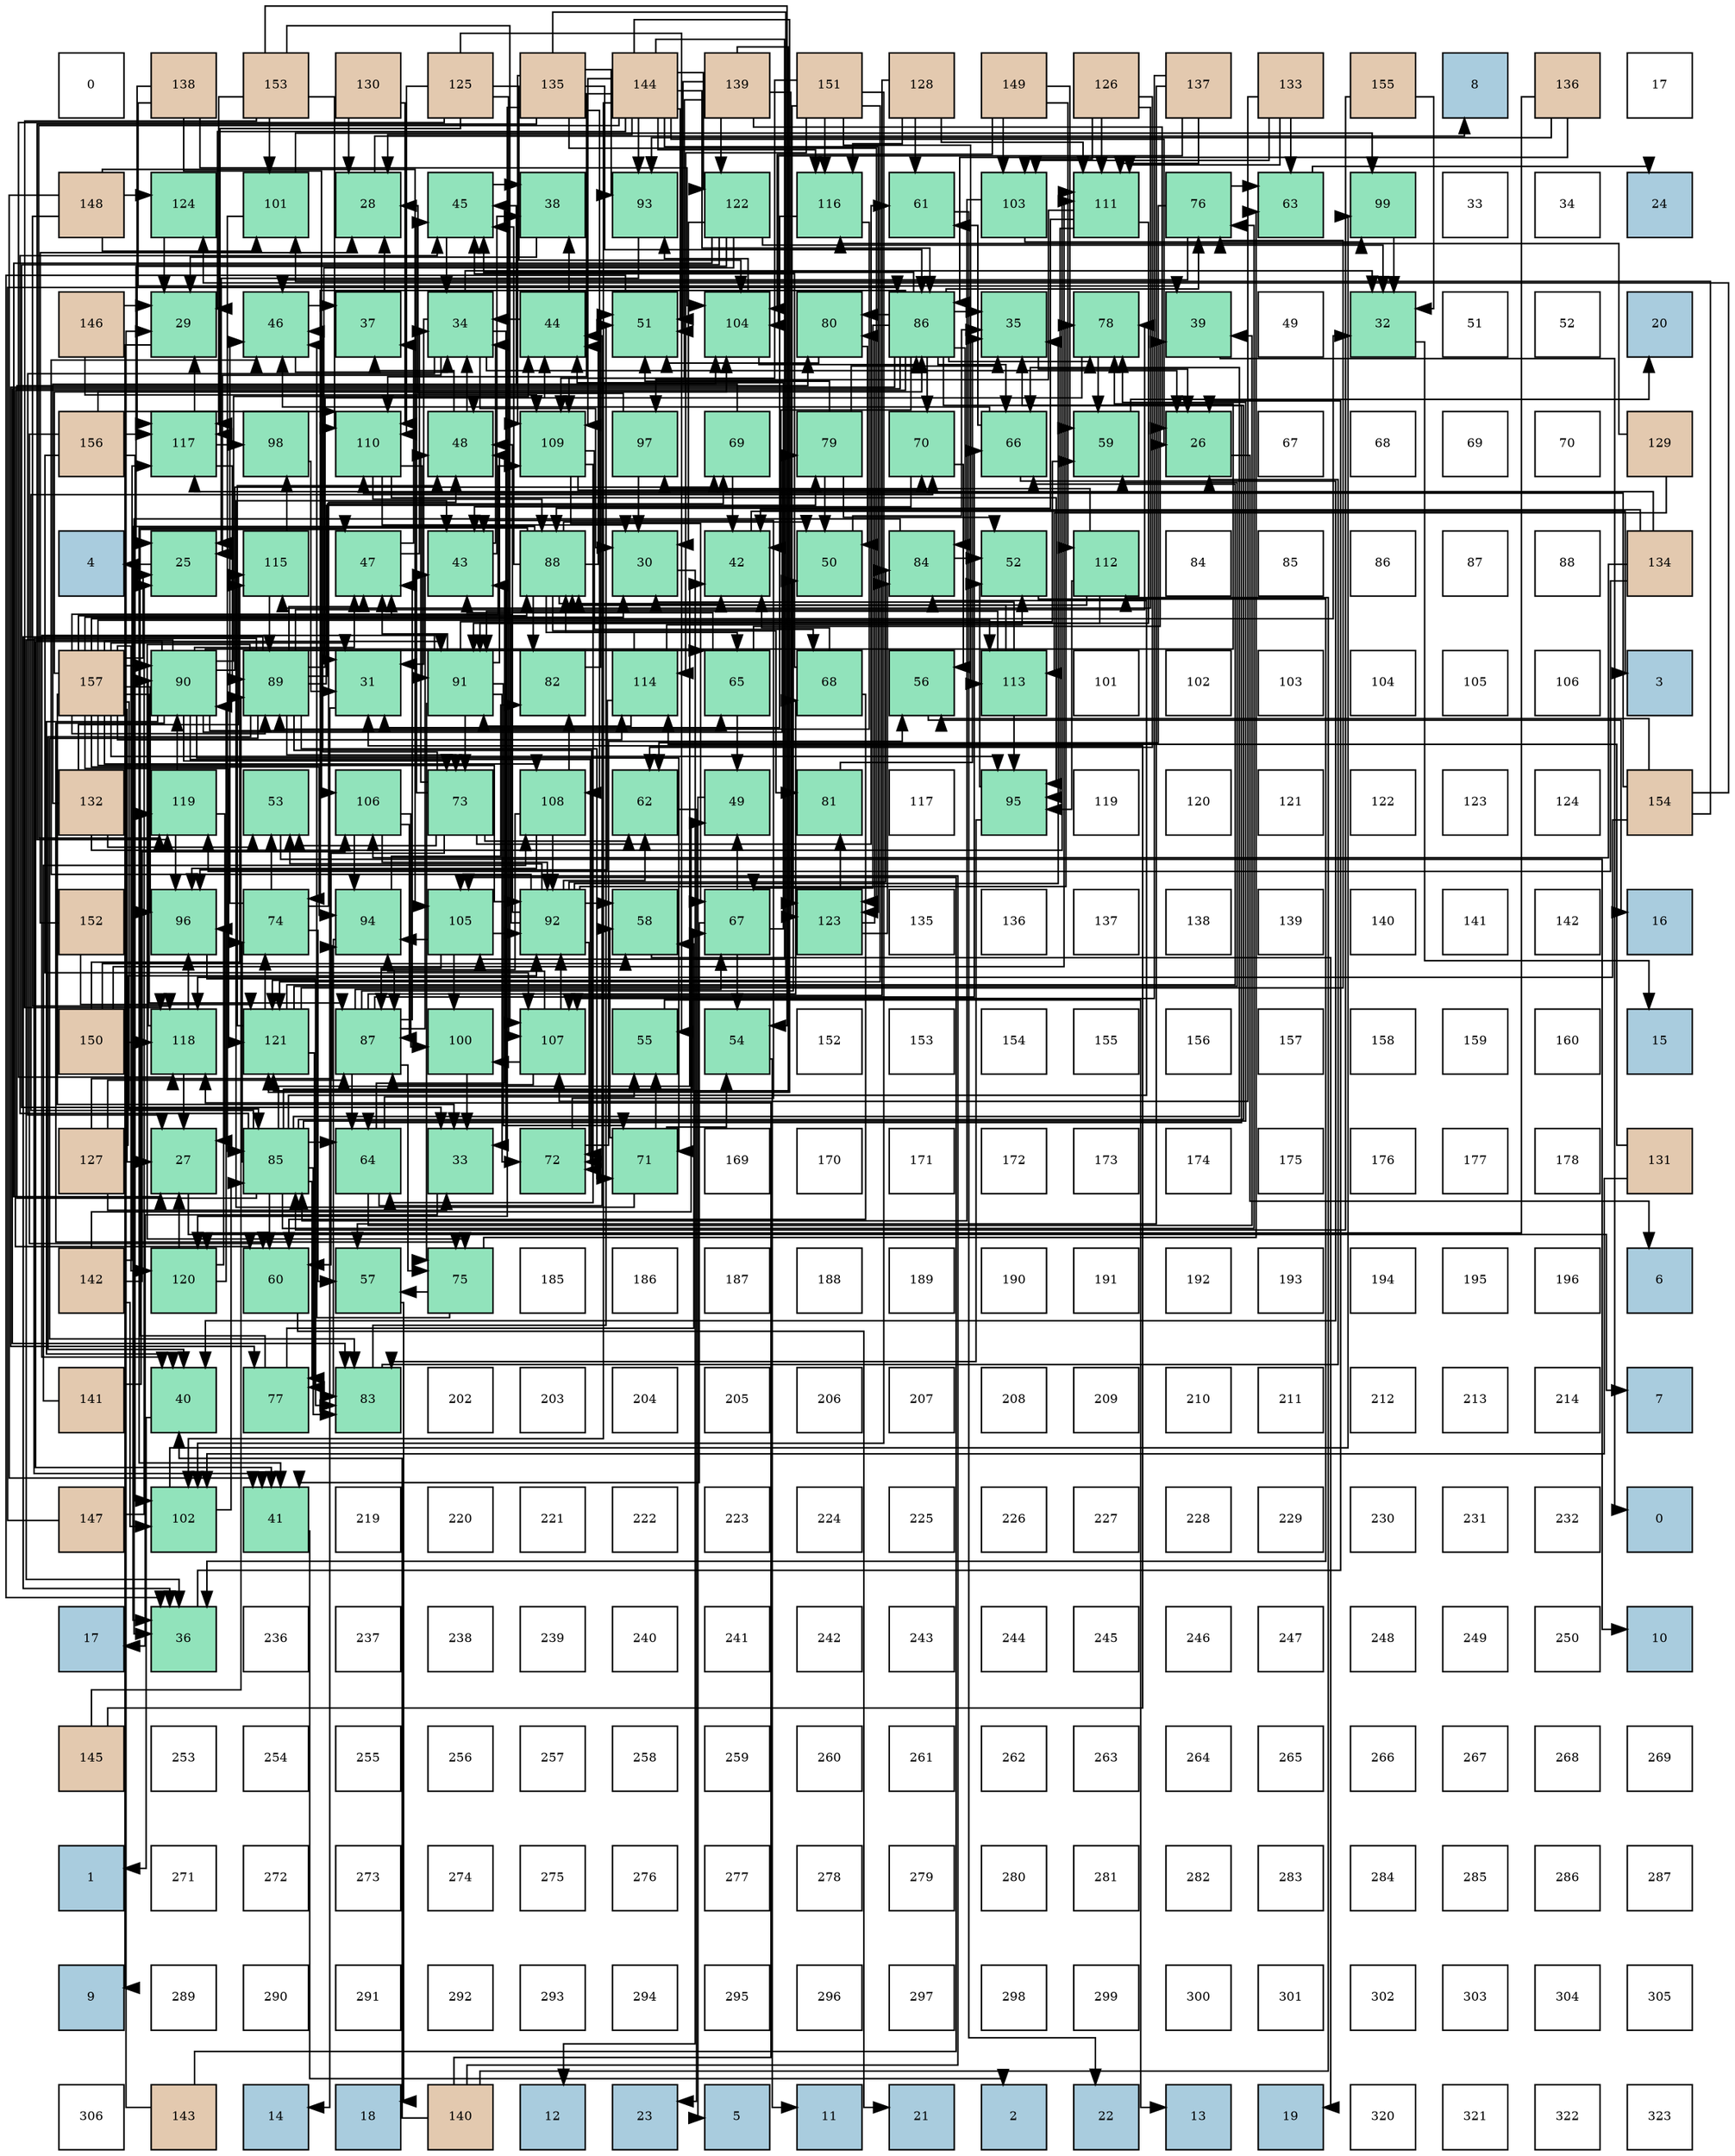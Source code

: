 digraph layout{
 rankdir=TB;
 splines=ortho;
 node [style=filled shape=square fixedsize=true width=0.6];
0[label="0", fontsize=8, fillcolor="#ffffff"];
1[label="138", fontsize=8, fillcolor="#e3c9af"];
2[label="153", fontsize=8, fillcolor="#e3c9af"];
3[label="130", fontsize=8, fillcolor="#e3c9af"];
4[label="125", fontsize=8, fillcolor="#e3c9af"];
5[label="135", fontsize=8, fillcolor="#e3c9af"];
6[label="144", fontsize=8, fillcolor="#e3c9af"];
7[label="139", fontsize=8, fillcolor="#e3c9af"];
8[label="151", fontsize=8, fillcolor="#e3c9af"];
9[label="128", fontsize=8, fillcolor="#e3c9af"];
10[label="149", fontsize=8, fillcolor="#e3c9af"];
11[label="126", fontsize=8, fillcolor="#e3c9af"];
12[label="137", fontsize=8, fillcolor="#e3c9af"];
13[label="133", fontsize=8, fillcolor="#e3c9af"];
14[label="155", fontsize=8, fillcolor="#e3c9af"];
15[label="8", fontsize=8, fillcolor="#a9ccde"];
16[label="136", fontsize=8, fillcolor="#e3c9af"];
17[label="17", fontsize=8, fillcolor="#ffffff"];
18[label="148", fontsize=8, fillcolor="#e3c9af"];
19[label="124", fontsize=8, fillcolor="#91e3bb"];
20[label="101", fontsize=8, fillcolor="#91e3bb"];
21[label="28", fontsize=8, fillcolor="#91e3bb"];
22[label="45", fontsize=8, fillcolor="#91e3bb"];
23[label="38", fontsize=8, fillcolor="#91e3bb"];
24[label="93", fontsize=8, fillcolor="#91e3bb"];
25[label="122", fontsize=8, fillcolor="#91e3bb"];
26[label="116", fontsize=8, fillcolor="#91e3bb"];
27[label="61", fontsize=8, fillcolor="#91e3bb"];
28[label="103", fontsize=8, fillcolor="#91e3bb"];
29[label="111", fontsize=8, fillcolor="#91e3bb"];
30[label="76", fontsize=8, fillcolor="#91e3bb"];
31[label="63", fontsize=8, fillcolor="#91e3bb"];
32[label="99", fontsize=8, fillcolor="#91e3bb"];
33[label="33", fontsize=8, fillcolor="#ffffff"];
34[label="34", fontsize=8, fillcolor="#ffffff"];
35[label="24", fontsize=8, fillcolor="#a9ccde"];
36[label="146", fontsize=8, fillcolor="#e3c9af"];
37[label="29", fontsize=8, fillcolor="#91e3bb"];
38[label="46", fontsize=8, fillcolor="#91e3bb"];
39[label="37", fontsize=8, fillcolor="#91e3bb"];
40[label="34", fontsize=8, fillcolor="#91e3bb"];
41[label="44", fontsize=8, fillcolor="#91e3bb"];
42[label="51", fontsize=8, fillcolor="#91e3bb"];
43[label="104", fontsize=8, fillcolor="#91e3bb"];
44[label="80", fontsize=8, fillcolor="#91e3bb"];
45[label="86", fontsize=8, fillcolor="#91e3bb"];
46[label="35", fontsize=8, fillcolor="#91e3bb"];
47[label="78", fontsize=8, fillcolor="#91e3bb"];
48[label="39", fontsize=8, fillcolor="#91e3bb"];
49[label="49", fontsize=8, fillcolor="#ffffff"];
50[label="32", fontsize=8, fillcolor="#91e3bb"];
51[label="51", fontsize=8, fillcolor="#ffffff"];
52[label="52", fontsize=8, fillcolor="#ffffff"];
53[label="20", fontsize=8, fillcolor="#a9ccde"];
54[label="156", fontsize=8, fillcolor="#e3c9af"];
55[label="117", fontsize=8, fillcolor="#91e3bb"];
56[label="98", fontsize=8, fillcolor="#91e3bb"];
57[label="110", fontsize=8, fillcolor="#91e3bb"];
58[label="48", fontsize=8, fillcolor="#91e3bb"];
59[label="109", fontsize=8, fillcolor="#91e3bb"];
60[label="97", fontsize=8, fillcolor="#91e3bb"];
61[label="69", fontsize=8, fillcolor="#91e3bb"];
62[label="79", fontsize=8, fillcolor="#91e3bb"];
63[label="70", fontsize=8, fillcolor="#91e3bb"];
64[label="66", fontsize=8, fillcolor="#91e3bb"];
65[label="59", fontsize=8, fillcolor="#91e3bb"];
66[label="26", fontsize=8, fillcolor="#91e3bb"];
67[label="67", fontsize=8, fillcolor="#ffffff"];
68[label="68", fontsize=8, fillcolor="#ffffff"];
69[label="69", fontsize=8, fillcolor="#ffffff"];
70[label="70", fontsize=8, fillcolor="#ffffff"];
71[label="129", fontsize=8, fillcolor="#e3c9af"];
72[label="4", fontsize=8, fillcolor="#a9ccde"];
73[label="25", fontsize=8, fillcolor="#91e3bb"];
74[label="115", fontsize=8, fillcolor="#91e3bb"];
75[label="47", fontsize=8, fillcolor="#91e3bb"];
76[label="43", fontsize=8, fillcolor="#91e3bb"];
77[label="88", fontsize=8, fillcolor="#91e3bb"];
78[label="30", fontsize=8, fillcolor="#91e3bb"];
79[label="42", fontsize=8, fillcolor="#91e3bb"];
80[label="50", fontsize=8, fillcolor="#91e3bb"];
81[label="84", fontsize=8, fillcolor="#91e3bb"];
82[label="52", fontsize=8, fillcolor="#91e3bb"];
83[label="112", fontsize=8, fillcolor="#91e3bb"];
84[label="84", fontsize=8, fillcolor="#ffffff"];
85[label="85", fontsize=8, fillcolor="#ffffff"];
86[label="86", fontsize=8, fillcolor="#ffffff"];
87[label="87", fontsize=8, fillcolor="#ffffff"];
88[label="88", fontsize=8, fillcolor="#ffffff"];
89[label="134", fontsize=8, fillcolor="#e3c9af"];
90[label="157", fontsize=8, fillcolor="#e3c9af"];
91[label="90", fontsize=8, fillcolor="#91e3bb"];
92[label="89", fontsize=8, fillcolor="#91e3bb"];
93[label="31", fontsize=8, fillcolor="#91e3bb"];
94[label="91", fontsize=8, fillcolor="#91e3bb"];
95[label="82", fontsize=8, fillcolor="#91e3bb"];
96[label="114", fontsize=8, fillcolor="#91e3bb"];
97[label="65", fontsize=8, fillcolor="#91e3bb"];
98[label="68", fontsize=8, fillcolor="#91e3bb"];
99[label="56", fontsize=8, fillcolor="#91e3bb"];
100[label="113", fontsize=8, fillcolor="#91e3bb"];
101[label="101", fontsize=8, fillcolor="#ffffff"];
102[label="102", fontsize=8, fillcolor="#ffffff"];
103[label="103", fontsize=8, fillcolor="#ffffff"];
104[label="104", fontsize=8, fillcolor="#ffffff"];
105[label="105", fontsize=8, fillcolor="#ffffff"];
106[label="106", fontsize=8, fillcolor="#ffffff"];
107[label="3", fontsize=8, fillcolor="#a9ccde"];
108[label="132", fontsize=8, fillcolor="#e3c9af"];
109[label="119", fontsize=8, fillcolor="#91e3bb"];
110[label="53", fontsize=8, fillcolor="#91e3bb"];
111[label="106", fontsize=8, fillcolor="#91e3bb"];
112[label="73", fontsize=8, fillcolor="#91e3bb"];
113[label="108", fontsize=8, fillcolor="#91e3bb"];
114[label="62", fontsize=8, fillcolor="#91e3bb"];
115[label="49", fontsize=8, fillcolor="#91e3bb"];
116[label="81", fontsize=8, fillcolor="#91e3bb"];
117[label="117", fontsize=8, fillcolor="#ffffff"];
118[label="95", fontsize=8, fillcolor="#91e3bb"];
119[label="119", fontsize=8, fillcolor="#ffffff"];
120[label="120", fontsize=8, fillcolor="#ffffff"];
121[label="121", fontsize=8, fillcolor="#ffffff"];
122[label="122", fontsize=8, fillcolor="#ffffff"];
123[label="123", fontsize=8, fillcolor="#ffffff"];
124[label="124", fontsize=8, fillcolor="#ffffff"];
125[label="154", fontsize=8, fillcolor="#e3c9af"];
126[label="152", fontsize=8, fillcolor="#e3c9af"];
127[label="96", fontsize=8, fillcolor="#91e3bb"];
128[label="74", fontsize=8, fillcolor="#91e3bb"];
129[label="94", fontsize=8, fillcolor="#91e3bb"];
130[label="105", fontsize=8, fillcolor="#91e3bb"];
131[label="92", fontsize=8, fillcolor="#91e3bb"];
132[label="58", fontsize=8, fillcolor="#91e3bb"];
133[label="67", fontsize=8, fillcolor="#91e3bb"];
134[label="123", fontsize=8, fillcolor="#91e3bb"];
135[label="135", fontsize=8, fillcolor="#ffffff"];
136[label="136", fontsize=8, fillcolor="#ffffff"];
137[label="137", fontsize=8, fillcolor="#ffffff"];
138[label="138", fontsize=8, fillcolor="#ffffff"];
139[label="139", fontsize=8, fillcolor="#ffffff"];
140[label="140", fontsize=8, fillcolor="#ffffff"];
141[label="141", fontsize=8, fillcolor="#ffffff"];
142[label="142", fontsize=8, fillcolor="#ffffff"];
143[label="16", fontsize=8, fillcolor="#a9ccde"];
144[label="150", fontsize=8, fillcolor="#e3c9af"];
145[label="118", fontsize=8, fillcolor="#91e3bb"];
146[label="121", fontsize=8, fillcolor="#91e3bb"];
147[label="87", fontsize=8, fillcolor="#91e3bb"];
148[label="100", fontsize=8, fillcolor="#91e3bb"];
149[label="107", fontsize=8, fillcolor="#91e3bb"];
150[label="55", fontsize=8, fillcolor="#91e3bb"];
151[label="54", fontsize=8, fillcolor="#91e3bb"];
152[label="152", fontsize=8, fillcolor="#ffffff"];
153[label="153", fontsize=8, fillcolor="#ffffff"];
154[label="154", fontsize=8, fillcolor="#ffffff"];
155[label="155", fontsize=8, fillcolor="#ffffff"];
156[label="156", fontsize=8, fillcolor="#ffffff"];
157[label="157", fontsize=8, fillcolor="#ffffff"];
158[label="158", fontsize=8, fillcolor="#ffffff"];
159[label="159", fontsize=8, fillcolor="#ffffff"];
160[label="160", fontsize=8, fillcolor="#ffffff"];
161[label="15", fontsize=8, fillcolor="#a9ccde"];
162[label="127", fontsize=8, fillcolor="#e3c9af"];
163[label="27", fontsize=8, fillcolor="#91e3bb"];
164[label="85", fontsize=8, fillcolor="#91e3bb"];
165[label="64", fontsize=8, fillcolor="#91e3bb"];
166[label="33", fontsize=8, fillcolor="#91e3bb"];
167[label="72", fontsize=8, fillcolor="#91e3bb"];
168[label="71", fontsize=8, fillcolor="#91e3bb"];
169[label="169", fontsize=8, fillcolor="#ffffff"];
170[label="170", fontsize=8, fillcolor="#ffffff"];
171[label="171", fontsize=8, fillcolor="#ffffff"];
172[label="172", fontsize=8, fillcolor="#ffffff"];
173[label="173", fontsize=8, fillcolor="#ffffff"];
174[label="174", fontsize=8, fillcolor="#ffffff"];
175[label="175", fontsize=8, fillcolor="#ffffff"];
176[label="176", fontsize=8, fillcolor="#ffffff"];
177[label="177", fontsize=8, fillcolor="#ffffff"];
178[label="178", fontsize=8, fillcolor="#ffffff"];
179[label="131", fontsize=8, fillcolor="#e3c9af"];
180[label="142", fontsize=8, fillcolor="#e3c9af"];
181[label="120", fontsize=8, fillcolor="#91e3bb"];
182[label="60", fontsize=8, fillcolor="#91e3bb"];
183[label="57", fontsize=8, fillcolor="#91e3bb"];
184[label="75", fontsize=8, fillcolor="#91e3bb"];
185[label="185", fontsize=8, fillcolor="#ffffff"];
186[label="186", fontsize=8, fillcolor="#ffffff"];
187[label="187", fontsize=8, fillcolor="#ffffff"];
188[label="188", fontsize=8, fillcolor="#ffffff"];
189[label="189", fontsize=8, fillcolor="#ffffff"];
190[label="190", fontsize=8, fillcolor="#ffffff"];
191[label="191", fontsize=8, fillcolor="#ffffff"];
192[label="192", fontsize=8, fillcolor="#ffffff"];
193[label="193", fontsize=8, fillcolor="#ffffff"];
194[label="194", fontsize=8, fillcolor="#ffffff"];
195[label="195", fontsize=8, fillcolor="#ffffff"];
196[label="196", fontsize=8, fillcolor="#ffffff"];
197[label="6", fontsize=8, fillcolor="#a9ccde"];
198[label="141", fontsize=8, fillcolor="#e3c9af"];
199[label="40", fontsize=8, fillcolor="#91e3bb"];
200[label="77", fontsize=8, fillcolor="#91e3bb"];
201[label="83", fontsize=8, fillcolor="#91e3bb"];
202[label="202", fontsize=8, fillcolor="#ffffff"];
203[label="203", fontsize=8, fillcolor="#ffffff"];
204[label="204", fontsize=8, fillcolor="#ffffff"];
205[label="205", fontsize=8, fillcolor="#ffffff"];
206[label="206", fontsize=8, fillcolor="#ffffff"];
207[label="207", fontsize=8, fillcolor="#ffffff"];
208[label="208", fontsize=8, fillcolor="#ffffff"];
209[label="209", fontsize=8, fillcolor="#ffffff"];
210[label="210", fontsize=8, fillcolor="#ffffff"];
211[label="211", fontsize=8, fillcolor="#ffffff"];
212[label="212", fontsize=8, fillcolor="#ffffff"];
213[label="213", fontsize=8, fillcolor="#ffffff"];
214[label="214", fontsize=8, fillcolor="#ffffff"];
215[label="7", fontsize=8, fillcolor="#a9ccde"];
216[label="147", fontsize=8, fillcolor="#e3c9af"];
217[label="102", fontsize=8, fillcolor="#91e3bb"];
218[label="41", fontsize=8, fillcolor="#91e3bb"];
219[label="219", fontsize=8, fillcolor="#ffffff"];
220[label="220", fontsize=8, fillcolor="#ffffff"];
221[label="221", fontsize=8, fillcolor="#ffffff"];
222[label="222", fontsize=8, fillcolor="#ffffff"];
223[label="223", fontsize=8, fillcolor="#ffffff"];
224[label="224", fontsize=8, fillcolor="#ffffff"];
225[label="225", fontsize=8, fillcolor="#ffffff"];
226[label="226", fontsize=8, fillcolor="#ffffff"];
227[label="227", fontsize=8, fillcolor="#ffffff"];
228[label="228", fontsize=8, fillcolor="#ffffff"];
229[label="229", fontsize=8, fillcolor="#ffffff"];
230[label="230", fontsize=8, fillcolor="#ffffff"];
231[label="231", fontsize=8, fillcolor="#ffffff"];
232[label="232", fontsize=8, fillcolor="#ffffff"];
233[label="0", fontsize=8, fillcolor="#a9ccde"];
234[label="17", fontsize=8, fillcolor="#a9ccde"];
235[label="36", fontsize=8, fillcolor="#91e3bb"];
236[label="236", fontsize=8, fillcolor="#ffffff"];
237[label="237", fontsize=8, fillcolor="#ffffff"];
238[label="238", fontsize=8, fillcolor="#ffffff"];
239[label="239", fontsize=8, fillcolor="#ffffff"];
240[label="240", fontsize=8, fillcolor="#ffffff"];
241[label="241", fontsize=8, fillcolor="#ffffff"];
242[label="242", fontsize=8, fillcolor="#ffffff"];
243[label="243", fontsize=8, fillcolor="#ffffff"];
244[label="244", fontsize=8, fillcolor="#ffffff"];
245[label="245", fontsize=8, fillcolor="#ffffff"];
246[label="246", fontsize=8, fillcolor="#ffffff"];
247[label="247", fontsize=8, fillcolor="#ffffff"];
248[label="248", fontsize=8, fillcolor="#ffffff"];
249[label="249", fontsize=8, fillcolor="#ffffff"];
250[label="250", fontsize=8, fillcolor="#ffffff"];
251[label="10", fontsize=8, fillcolor="#a9ccde"];
252[label="145", fontsize=8, fillcolor="#e3c9af"];
253[label="253", fontsize=8, fillcolor="#ffffff"];
254[label="254", fontsize=8, fillcolor="#ffffff"];
255[label="255", fontsize=8, fillcolor="#ffffff"];
256[label="256", fontsize=8, fillcolor="#ffffff"];
257[label="257", fontsize=8, fillcolor="#ffffff"];
258[label="258", fontsize=8, fillcolor="#ffffff"];
259[label="259", fontsize=8, fillcolor="#ffffff"];
260[label="260", fontsize=8, fillcolor="#ffffff"];
261[label="261", fontsize=8, fillcolor="#ffffff"];
262[label="262", fontsize=8, fillcolor="#ffffff"];
263[label="263", fontsize=8, fillcolor="#ffffff"];
264[label="264", fontsize=8, fillcolor="#ffffff"];
265[label="265", fontsize=8, fillcolor="#ffffff"];
266[label="266", fontsize=8, fillcolor="#ffffff"];
267[label="267", fontsize=8, fillcolor="#ffffff"];
268[label="268", fontsize=8, fillcolor="#ffffff"];
269[label="269", fontsize=8, fillcolor="#ffffff"];
270[label="1", fontsize=8, fillcolor="#a9ccde"];
271[label="271", fontsize=8, fillcolor="#ffffff"];
272[label="272", fontsize=8, fillcolor="#ffffff"];
273[label="273", fontsize=8, fillcolor="#ffffff"];
274[label="274", fontsize=8, fillcolor="#ffffff"];
275[label="275", fontsize=8, fillcolor="#ffffff"];
276[label="276", fontsize=8, fillcolor="#ffffff"];
277[label="277", fontsize=8, fillcolor="#ffffff"];
278[label="278", fontsize=8, fillcolor="#ffffff"];
279[label="279", fontsize=8, fillcolor="#ffffff"];
280[label="280", fontsize=8, fillcolor="#ffffff"];
281[label="281", fontsize=8, fillcolor="#ffffff"];
282[label="282", fontsize=8, fillcolor="#ffffff"];
283[label="283", fontsize=8, fillcolor="#ffffff"];
284[label="284", fontsize=8, fillcolor="#ffffff"];
285[label="285", fontsize=8, fillcolor="#ffffff"];
286[label="286", fontsize=8, fillcolor="#ffffff"];
287[label="287", fontsize=8, fillcolor="#ffffff"];
288[label="9", fontsize=8, fillcolor="#a9ccde"];
289[label="289", fontsize=8, fillcolor="#ffffff"];
290[label="290", fontsize=8, fillcolor="#ffffff"];
291[label="291", fontsize=8, fillcolor="#ffffff"];
292[label="292", fontsize=8, fillcolor="#ffffff"];
293[label="293", fontsize=8, fillcolor="#ffffff"];
294[label="294", fontsize=8, fillcolor="#ffffff"];
295[label="295", fontsize=8, fillcolor="#ffffff"];
296[label="296", fontsize=8, fillcolor="#ffffff"];
297[label="297", fontsize=8, fillcolor="#ffffff"];
298[label="298", fontsize=8, fillcolor="#ffffff"];
299[label="299", fontsize=8, fillcolor="#ffffff"];
300[label="300", fontsize=8, fillcolor="#ffffff"];
301[label="301", fontsize=8, fillcolor="#ffffff"];
302[label="302", fontsize=8, fillcolor="#ffffff"];
303[label="303", fontsize=8, fillcolor="#ffffff"];
304[label="304", fontsize=8, fillcolor="#ffffff"];
305[label="305", fontsize=8, fillcolor="#ffffff"];
306[label="306", fontsize=8, fillcolor="#ffffff"];
307[label="143", fontsize=8, fillcolor="#e3c9af"];
308[label="14", fontsize=8, fillcolor="#a9ccde"];
309[label="18", fontsize=8, fillcolor="#a9ccde"];
310[label="140", fontsize=8, fillcolor="#e3c9af"];
311[label="12", fontsize=8, fillcolor="#a9ccde"];
312[label="23", fontsize=8, fillcolor="#a9ccde"];
313[label="5", fontsize=8, fillcolor="#a9ccde"];
314[label="11", fontsize=8, fillcolor="#a9ccde"];
315[label="21", fontsize=8, fillcolor="#a9ccde"];
316[label="2", fontsize=8, fillcolor="#a9ccde"];
317[label="22", fontsize=8, fillcolor="#a9ccde"];
318[label="13", fontsize=8, fillcolor="#a9ccde"];
319[label="19", fontsize=8, fillcolor="#a9ccde"];
320[label="320", fontsize=8, fillcolor="#ffffff"];
321[label="321", fontsize=8, fillcolor="#ffffff"];
322[label="322", fontsize=8, fillcolor="#ffffff"];
323[label="323", fontsize=8, fillcolor="#ffffff"];
edge [constraint=false, style=vis];73 -> 72;
66 -> 197;
163 -> 215;
21 -> 15;
37 -> 288;
78 -> 311;
93 -> 308;
50 -> 161;
166 -> 234;
40 -> 73;
40 -> 66;
40 -> 163;
40 -> 78;
40 -> 93;
40 -> 50;
40 -> 166;
46 -> 66;
235 -> 66;
39 -> 21;
23 -> 37;
48 -> 233;
199 -> 270;
218 -> 316;
79 -> 107;
76 -> 40;
76 -> 23;
41 -> 40;
41 -> 23;
22 -> 40;
22 -> 23;
38 -> 40;
38 -> 39;
75 -> 40;
75 -> 39;
58 -> 40;
58 -> 39;
115 -> 313;
80 -> 46;
42 -> 235;
82 -> 235;
110 -> 251;
151 -> 314;
150 -> 318;
99 -> 143;
183 -> 309;
132 -> 319;
65 -> 53;
182 -> 315;
27 -> 317;
114 -> 312;
31 -> 35;
165 -> 48;
165 -> 76;
165 -> 41;
165 -> 150;
97 -> 48;
97 -> 76;
97 -> 115;
64 -> 199;
64 -> 38;
64 -> 27;
133 -> 218;
133 -> 41;
133 -> 115;
133 -> 151;
98 -> 79;
98 -> 22;
98 -> 182;
61 -> 79;
61 -> 22;
63 -> 76;
63 -> 99;
168 -> 76;
168 -> 151;
168 -> 150;
168 -> 132;
167 -> 76;
167 -> 99;
112 -> 22;
112 -> 38;
112 -> 58;
112 -> 110;
112 -> 182;
112 -> 27;
112 -> 114;
128 -> 38;
128 -> 58;
128 -> 110;
128 -> 183;
184 -> 38;
184 -> 183;
184 -> 31;
30 -> 38;
30 -> 114;
30 -> 31;
200 -> 75;
200 -> 132;
47 -> 58;
47 -> 65;
62 -> 46;
62 -> 80;
62 -> 42;
62 -> 82;
44 -> 80;
44 -> 42;
116 -> 46;
95 -> 42;
201 -> 66;
201 -> 42;
81 -> 235;
81 -> 82;
164 -> 46;
164 -> 79;
164 -> 22;
164 -> 182;
164 -> 165;
164 -> 64;
164 -> 133;
164 -> 63;
164 -> 128;
164 -> 30;
164 -> 200;
164 -> 47;
164 -> 44;
164 -> 201;
164 -> 81;
45 -> 46;
45 -> 79;
45 -> 22;
45 -> 182;
45 -> 165;
45 -> 64;
45 -> 133;
45 -> 63;
45 -> 128;
45 -> 30;
45 -> 200;
45 -> 47;
45 -> 44;
45 -> 201;
45 -> 81;
147 -> 76;
147 -> 75;
147 -> 80;
147 -> 165;
147 -> 64;
147 -> 133;
147 -> 98;
147 -> 184;
77 -> 235;
77 -> 218;
77 -> 79;
77 -> 41;
77 -> 22;
77 -> 80;
77 -> 97;
77 -> 116;
77 -> 95;
92 -> 235;
92 -> 199;
92 -> 218;
92 -> 41;
92 -> 75;
92 -> 97;
92 -> 61;
92 -> 168;
92 -> 167;
92 -> 112;
92 -> 184;
92 -> 47;
92 -> 62;
92 -> 201;
91 -> 235;
91 -> 199;
91 -> 218;
91 -> 41;
91 -> 75;
91 -> 97;
91 -> 61;
91 -> 168;
91 -> 167;
91 -> 112;
91 -> 184;
91 -> 47;
91 -> 62;
94 -> 199;
94 -> 75;
94 -> 58;
94 -> 65;
94 -> 168;
94 -> 167;
94 -> 112;
94 -> 184;
131 -> 46;
131 -> 38;
131 -> 75;
131 -> 58;
131 -> 110;
131 -> 132;
131 -> 114;
131 -> 167;
131 -> 47;
131 -> 81;
24 -> 73;
129 -> 95;
129 -> 201;
118 -> 82;
118 -> 201;
127 -> 201;
60 -> 21;
60 -> 78;
56 -> 93;
32 -> 50;
148 -> 166;
20 -> 164;
20 -> 32;
217 -> 164;
217 -> 32;
28 -> 164;
28 -> 32;
43 -> 45;
43 -> 24;
130 -> 147;
130 -> 131;
130 -> 129;
130 -> 148;
111 -> 147;
111 -> 131;
111 -> 129;
111 -> 148;
149 -> 147;
149 -> 131;
149 -> 129;
149 -> 148;
113 -> 95;
113 -> 147;
113 -> 131;
113 -> 127;
59 -> 165;
59 -> 133;
59 -> 98;
59 -> 63;
57 -> 78;
57 -> 77;
57 -> 94;
57 -> 118;
29 -> 77;
29 -> 94;
29 -> 118;
29 -> 60;
83 -> 77;
83 -> 94;
83 -> 118;
83 -> 60;
100 -> 78;
100 -> 77;
100 -> 94;
100 -> 118;
96 -> 82;
96 -> 77;
96 -> 94;
96 -> 127;
74 -> 92;
74 -> 56;
26 -> 93;
26 -> 92;
55 -> 37;
55 -> 92;
55 -> 56;
145 -> 163;
145 -> 91;
145 -> 127;
109 -> 163;
109 -> 91;
109 -> 127;
181 -> 163;
181 -> 91;
181 -> 127;
146 -> 58;
146 -> 65;
146 -> 64;
146 -> 128;
146 -> 30;
146 -> 200;
25 -> 73;
25 -> 163;
25 -> 78;
25 -> 93;
25 -> 50;
25 -> 166;
134 -> 44;
134 -> 116;
134 -> 81;
19 -> 37;
4 -> 150;
4 -> 43;
4 -> 149;
4 -> 57;
4 -> 55;
4 -> 145;
11 -> 114;
11 -> 28;
11 -> 29;
11 -> 74;
162 -> 166;
162 -> 147;
162 -> 131;
162 -> 129;
9 -> 27;
9 -> 149;
9 -> 29;
9 -> 26;
71 -> 100;
71 -> 26;
3 -> 21;
3 -> 57;
179 -> 217;
179 -> 96;
108 -> 110;
108 -> 43;
108 -> 29;
108 -> 74;
13 -> 31;
13 -> 28;
13 -> 149;
13 -> 29;
89 -> 79;
89 -> 111;
89 -> 55;
89 -> 109;
5 -> 45;
5 -> 24;
5 -> 113;
5 -> 59;
5 -> 109;
5 -> 181;
5 -> 146;
5 -> 134;
16 -> 45;
16 -> 24;
16 -> 181;
12 -> 183;
12 -> 43;
12 -> 149;
12 -> 29;
1 -> 48;
1 -> 43;
1 -> 111;
1 -> 55;
7 -> 66;
7 -> 42;
7 -> 59;
7 -> 146;
7 -> 25;
7 -> 134;
310 -> 199;
310 -> 130;
310 -> 83;
310 -> 145;
198 -> 113;
198 -> 109;
180 -> 115;
180 -> 217;
180 -> 111;
180 -> 55;
307 -> 37;
307 -> 130;
6 -> 66;
6 -> 21;
6 -> 37;
6 -> 42;
6 -> 45;
6 -> 24;
6 -> 217;
6 -> 130;
6 -> 59;
6 -> 57;
6 -> 26;
6 -> 109;
6 -> 146;
6 -> 25;
6 -> 134;
252 -> 93;
252 -> 92;
36 -> 37;
36 -> 59;
216 -> 73;
216 -> 45;
18 -> 218;
18 -> 20;
18 -> 130;
18 -> 145;
18 -> 19;
10 -> 65;
10 -> 28;
10 -> 43;
10 -> 83;
144 -> 132;
144 -> 29;
144 -> 74;
144 -> 145;
8 -> 217;
8 -> 59;
8 -> 100;
8 -> 96;
8 -> 26;
8 -> 146;
8 -> 134;
126 -> 21;
126 -> 146;
2 -> 151;
2 -> 20;
2 -> 149;
2 -> 57;
2 -> 55;
2 -> 145;
125 -> 99;
125 -> 20;
125 -> 57;
125 -> 145;
125 -> 19;
14 -> 50;
14 -> 164;
54 -> 182;
54 -> 217;
54 -> 43;
54 -> 149;
54 -> 57;
54 -> 55;
90 -> 73;
90 -> 163;
90 -> 78;
90 -> 93;
90 -> 50;
90 -> 166;
90 -> 164;
90 -> 45;
90 -> 147;
90 -> 77;
90 -> 92;
90 -> 91;
90 -> 94;
90 -> 131;
90 -> 129;
90 -> 118;
90 -> 127;
90 -> 113;
90 -> 59;
90 -> 100;
90 -> 96;
90 -> 181;
90 -> 146;
edge [constraint=true, style=invis];
0 -> 18 -> 36 -> 54 -> 72 -> 90 -> 108 -> 126 -> 144 -> 162 -> 180 -> 198 -> 216 -> 234 -> 252 -> 270 -> 288 -> 306;
1 -> 19 -> 37 -> 55 -> 73 -> 91 -> 109 -> 127 -> 145 -> 163 -> 181 -> 199 -> 217 -> 235 -> 253 -> 271 -> 289 -> 307;
2 -> 20 -> 38 -> 56 -> 74 -> 92 -> 110 -> 128 -> 146 -> 164 -> 182 -> 200 -> 218 -> 236 -> 254 -> 272 -> 290 -> 308;
3 -> 21 -> 39 -> 57 -> 75 -> 93 -> 111 -> 129 -> 147 -> 165 -> 183 -> 201 -> 219 -> 237 -> 255 -> 273 -> 291 -> 309;
4 -> 22 -> 40 -> 58 -> 76 -> 94 -> 112 -> 130 -> 148 -> 166 -> 184 -> 202 -> 220 -> 238 -> 256 -> 274 -> 292 -> 310;
5 -> 23 -> 41 -> 59 -> 77 -> 95 -> 113 -> 131 -> 149 -> 167 -> 185 -> 203 -> 221 -> 239 -> 257 -> 275 -> 293 -> 311;
6 -> 24 -> 42 -> 60 -> 78 -> 96 -> 114 -> 132 -> 150 -> 168 -> 186 -> 204 -> 222 -> 240 -> 258 -> 276 -> 294 -> 312;
7 -> 25 -> 43 -> 61 -> 79 -> 97 -> 115 -> 133 -> 151 -> 169 -> 187 -> 205 -> 223 -> 241 -> 259 -> 277 -> 295 -> 313;
8 -> 26 -> 44 -> 62 -> 80 -> 98 -> 116 -> 134 -> 152 -> 170 -> 188 -> 206 -> 224 -> 242 -> 260 -> 278 -> 296 -> 314;
9 -> 27 -> 45 -> 63 -> 81 -> 99 -> 117 -> 135 -> 153 -> 171 -> 189 -> 207 -> 225 -> 243 -> 261 -> 279 -> 297 -> 315;
10 -> 28 -> 46 -> 64 -> 82 -> 100 -> 118 -> 136 -> 154 -> 172 -> 190 -> 208 -> 226 -> 244 -> 262 -> 280 -> 298 -> 316;
11 -> 29 -> 47 -> 65 -> 83 -> 101 -> 119 -> 137 -> 155 -> 173 -> 191 -> 209 -> 227 -> 245 -> 263 -> 281 -> 299 -> 317;
12 -> 30 -> 48 -> 66 -> 84 -> 102 -> 120 -> 138 -> 156 -> 174 -> 192 -> 210 -> 228 -> 246 -> 264 -> 282 -> 300 -> 318;
13 -> 31 -> 49 -> 67 -> 85 -> 103 -> 121 -> 139 -> 157 -> 175 -> 193 -> 211 -> 229 -> 247 -> 265 -> 283 -> 301 -> 319;
14 -> 32 -> 50 -> 68 -> 86 -> 104 -> 122 -> 140 -> 158 -> 176 -> 194 -> 212 -> 230 -> 248 -> 266 -> 284 -> 302 -> 320;
15 -> 33 -> 51 -> 69 -> 87 -> 105 -> 123 -> 141 -> 159 -> 177 -> 195 -> 213 -> 231 -> 249 -> 267 -> 285 -> 303 -> 321;
16 -> 34 -> 52 -> 70 -> 88 -> 106 -> 124 -> 142 -> 160 -> 178 -> 196 -> 214 -> 232 -> 250 -> 268 -> 286 -> 304 -> 322;
17 -> 35 -> 53 -> 71 -> 89 -> 107 -> 125 -> 143 -> 161 -> 179 -> 197 -> 215 -> 233 -> 251 -> 269 -> 287 -> 305 -> 323;
rank = same {0 -> 1 -> 2 -> 3 -> 4 -> 5 -> 6 -> 7 -> 8 -> 9 -> 10 -> 11 -> 12 -> 13 -> 14 -> 15 -> 16 -> 17};
rank = same {18 -> 19 -> 20 -> 21 -> 22 -> 23 -> 24 -> 25 -> 26 -> 27 -> 28 -> 29 -> 30 -> 31 -> 32 -> 33 -> 34 -> 35};
rank = same {36 -> 37 -> 38 -> 39 -> 40 -> 41 -> 42 -> 43 -> 44 -> 45 -> 46 -> 47 -> 48 -> 49 -> 50 -> 51 -> 52 -> 53};
rank = same {54 -> 55 -> 56 -> 57 -> 58 -> 59 -> 60 -> 61 -> 62 -> 63 -> 64 -> 65 -> 66 -> 67 -> 68 -> 69 -> 70 -> 71};
rank = same {72 -> 73 -> 74 -> 75 -> 76 -> 77 -> 78 -> 79 -> 80 -> 81 -> 82 -> 83 -> 84 -> 85 -> 86 -> 87 -> 88 -> 89};
rank = same {90 -> 91 -> 92 -> 93 -> 94 -> 95 -> 96 -> 97 -> 98 -> 99 -> 100 -> 101 -> 102 -> 103 -> 104 -> 105 -> 106 -> 107};
rank = same {108 -> 109 -> 110 -> 111 -> 112 -> 113 -> 114 -> 115 -> 116 -> 117 -> 118 -> 119 -> 120 -> 121 -> 122 -> 123 -> 124 -> 125};
rank = same {126 -> 127 -> 128 -> 129 -> 130 -> 131 -> 132 -> 133 -> 134 -> 135 -> 136 -> 137 -> 138 -> 139 -> 140 -> 141 -> 142 -> 143};
rank = same {144 -> 145 -> 146 -> 147 -> 148 -> 149 -> 150 -> 151 -> 152 -> 153 -> 154 -> 155 -> 156 -> 157 -> 158 -> 159 -> 160 -> 161};
rank = same {162 -> 163 -> 164 -> 165 -> 166 -> 167 -> 168 -> 169 -> 170 -> 171 -> 172 -> 173 -> 174 -> 175 -> 176 -> 177 -> 178 -> 179};
rank = same {180 -> 181 -> 182 -> 183 -> 184 -> 185 -> 186 -> 187 -> 188 -> 189 -> 190 -> 191 -> 192 -> 193 -> 194 -> 195 -> 196 -> 197};
rank = same {198 -> 199 -> 200 -> 201 -> 202 -> 203 -> 204 -> 205 -> 206 -> 207 -> 208 -> 209 -> 210 -> 211 -> 212 -> 213 -> 214 -> 215};
rank = same {216 -> 217 -> 218 -> 219 -> 220 -> 221 -> 222 -> 223 -> 224 -> 225 -> 226 -> 227 -> 228 -> 229 -> 230 -> 231 -> 232 -> 233};
rank = same {234 -> 235 -> 236 -> 237 -> 238 -> 239 -> 240 -> 241 -> 242 -> 243 -> 244 -> 245 -> 246 -> 247 -> 248 -> 249 -> 250 -> 251};
rank = same {252 -> 253 -> 254 -> 255 -> 256 -> 257 -> 258 -> 259 -> 260 -> 261 -> 262 -> 263 -> 264 -> 265 -> 266 -> 267 -> 268 -> 269};
rank = same {270 -> 271 -> 272 -> 273 -> 274 -> 275 -> 276 -> 277 -> 278 -> 279 -> 280 -> 281 -> 282 -> 283 -> 284 -> 285 -> 286 -> 287};
rank = same {288 -> 289 -> 290 -> 291 -> 292 -> 293 -> 294 -> 295 -> 296 -> 297 -> 298 -> 299 -> 300 -> 301 -> 302 -> 303 -> 304 -> 305};
rank = same {306 -> 307 -> 308 -> 309 -> 310 -> 311 -> 312 -> 313 -> 314 -> 315 -> 316 -> 317 -> 318 -> 319 -> 320 -> 321 -> 322 -> 323};
}
